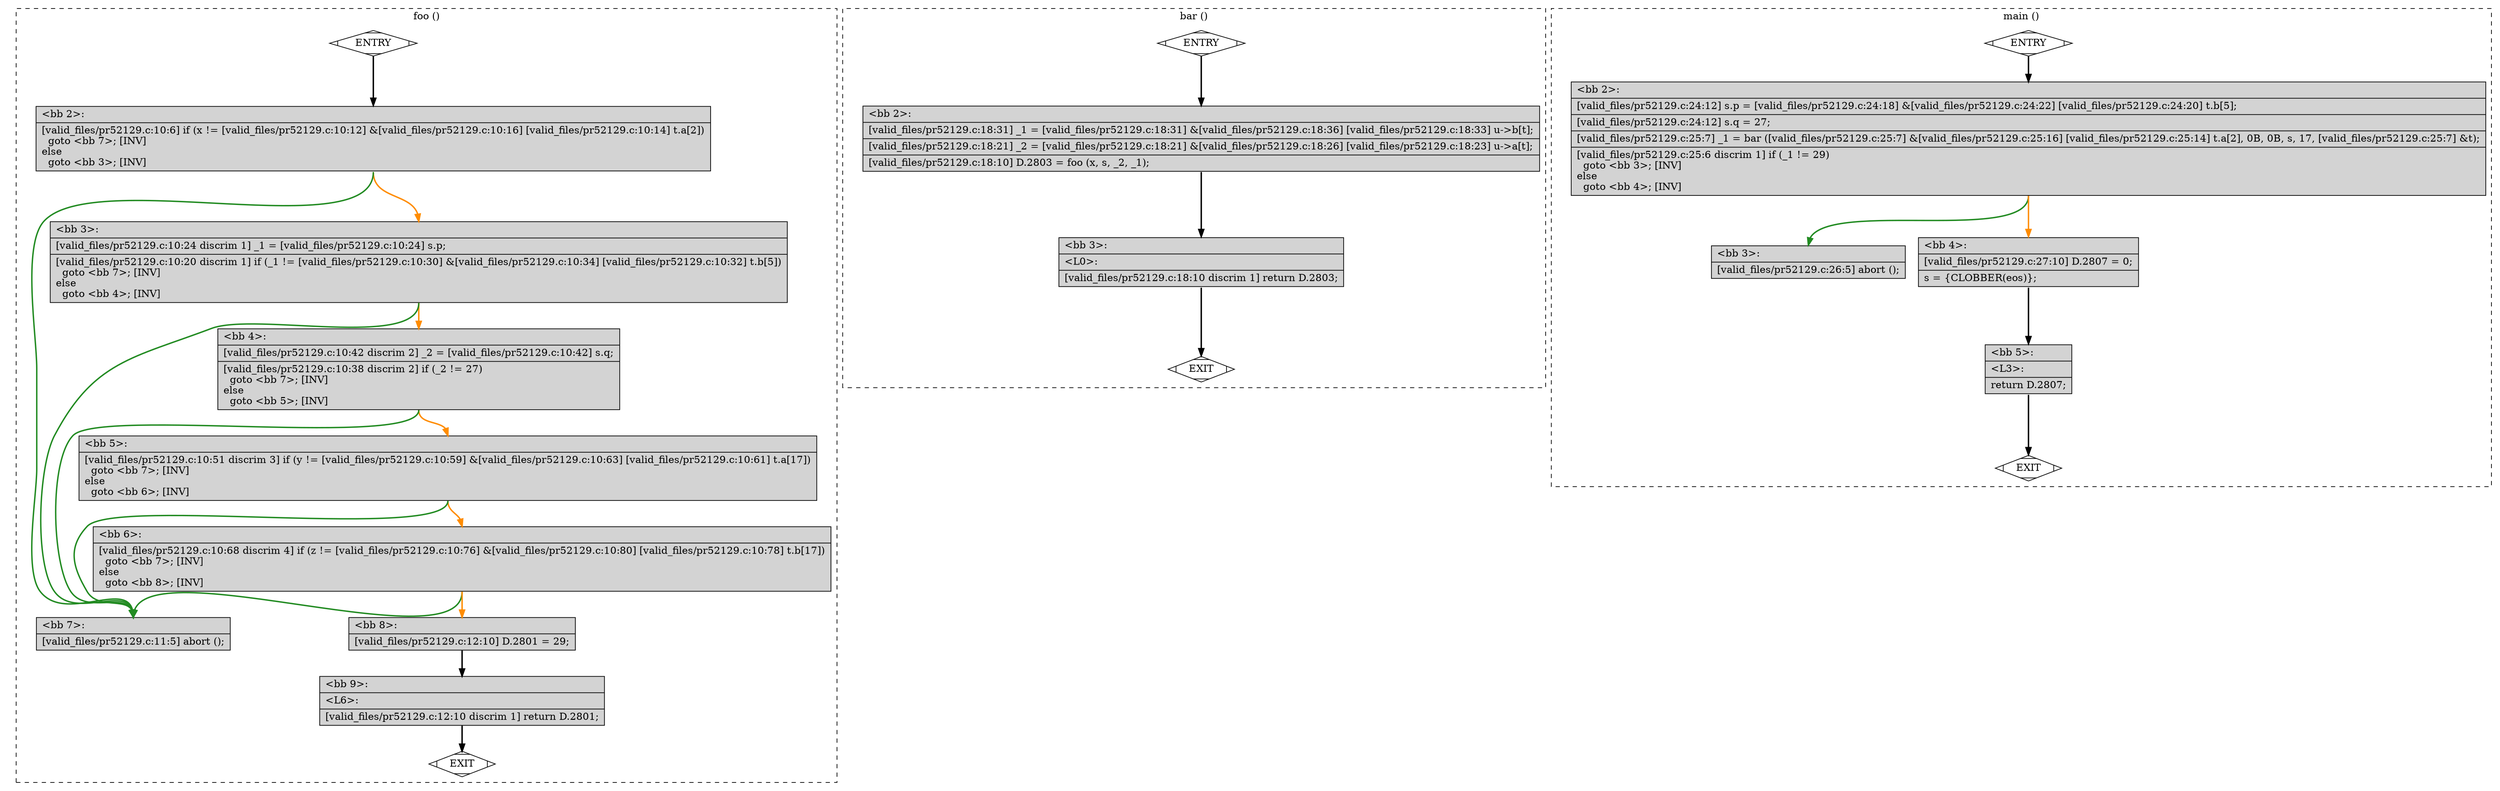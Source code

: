 digraph "a-pr52129.c.015t.cfg" {
overlap=false;
subgraph "cluster_foo" {
	style="dashed";
	color="black";
	label="foo ()";
	fn_0_basic_block_0 [shape=Mdiamond,style=filled,fillcolor=white,label="ENTRY"];

	fn_0_basic_block_1 [shape=Mdiamond,style=filled,fillcolor=white,label="EXIT"];

	fn_0_basic_block_2 [shape=record,style=filled,fillcolor=lightgrey,label="{\<bb\ 2\>:\l\
|[valid_files/pr52129.c:10:6]\ if\ (x\ !=\ [valid_files/pr52129.c:10:12]\ &[valid_files/pr52129.c:10:16]\ [valid_files/pr52129.c:10:14]\ t.a[2])\l\
\ \ goto\ \<bb\ 7\>;\ [INV]\l\
else\l\
\ \ goto\ \<bb\ 3\>;\ [INV]\l\
}"];

	fn_0_basic_block_3 [shape=record,style=filled,fillcolor=lightgrey,label="{\<bb\ 3\>:\l\
|[valid_files/pr52129.c:10:24\ discrim\ 1]\ _1\ =\ [valid_files/pr52129.c:10:24]\ s.p;\l\
|[valid_files/pr52129.c:10:20\ discrim\ 1]\ if\ (_1\ !=\ [valid_files/pr52129.c:10:30]\ &[valid_files/pr52129.c:10:34]\ [valid_files/pr52129.c:10:32]\ t.b[5])\l\
\ \ goto\ \<bb\ 7\>;\ [INV]\l\
else\l\
\ \ goto\ \<bb\ 4\>;\ [INV]\l\
}"];

	fn_0_basic_block_4 [shape=record,style=filled,fillcolor=lightgrey,label="{\<bb\ 4\>:\l\
|[valid_files/pr52129.c:10:42\ discrim\ 2]\ _2\ =\ [valid_files/pr52129.c:10:42]\ s.q;\l\
|[valid_files/pr52129.c:10:38\ discrim\ 2]\ if\ (_2\ !=\ 27)\l\
\ \ goto\ \<bb\ 7\>;\ [INV]\l\
else\l\
\ \ goto\ \<bb\ 5\>;\ [INV]\l\
}"];

	fn_0_basic_block_5 [shape=record,style=filled,fillcolor=lightgrey,label="{\<bb\ 5\>:\l\
|[valid_files/pr52129.c:10:51\ discrim\ 3]\ if\ (y\ !=\ [valid_files/pr52129.c:10:59]\ &[valid_files/pr52129.c:10:63]\ [valid_files/pr52129.c:10:61]\ t.a[17])\l\
\ \ goto\ \<bb\ 7\>;\ [INV]\l\
else\l\
\ \ goto\ \<bb\ 6\>;\ [INV]\l\
}"];

	fn_0_basic_block_6 [shape=record,style=filled,fillcolor=lightgrey,label="{\<bb\ 6\>:\l\
|[valid_files/pr52129.c:10:68\ discrim\ 4]\ if\ (z\ !=\ [valid_files/pr52129.c:10:76]\ &[valid_files/pr52129.c:10:80]\ [valid_files/pr52129.c:10:78]\ t.b[17])\l\
\ \ goto\ \<bb\ 7\>;\ [INV]\l\
else\l\
\ \ goto\ \<bb\ 8\>;\ [INV]\l\
}"];

	fn_0_basic_block_7 [shape=record,style=filled,fillcolor=lightgrey,label="{\<bb\ 7\>:\l\
|[valid_files/pr52129.c:11:5]\ abort\ ();\l\
}"];

	fn_0_basic_block_8 [shape=record,style=filled,fillcolor=lightgrey,label="{\<bb\ 8\>:\l\
|[valid_files/pr52129.c:12:10]\ D.2801\ =\ 29;\l\
}"];

	fn_0_basic_block_9 [shape=record,style=filled,fillcolor=lightgrey,label="{\<bb\ 9\>:\l\
|\<L6\>:\l\
|[valid_files/pr52129.c:12:10\ discrim\ 1]\ return\ D.2801;\l\
}"];

	fn_0_basic_block_0:s -> fn_0_basic_block_2:n [style="solid,bold",color=black,weight=100,constraint=true];
	fn_0_basic_block_2:s -> fn_0_basic_block_7:n [style="solid,bold",color=forestgreen,weight=10,constraint=true];
	fn_0_basic_block_2:s -> fn_0_basic_block_3:n [style="solid,bold",color=darkorange,weight=10,constraint=true];
	fn_0_basic_block_3:s -> fn_0_basic_block_7:n [style="solid,bold",color=forestgreen,weight=10,constraint=true];
	fn_0_basic_block_3:s -> fn_0_basic_block_4:n [style="solid,bold",color=darkorange,weight=10,constraint=true];
	fn_0_basic_block_4:s -> fn_0_basic_block_7:n [style="solid,bold",color=forestgreen,weight=10,constraint=true];
	fn_0_basic_block_4:s -> fn_0_basic_block_5:n [style="solid,bold",color=darkorange,weight=10,constraint=true];
	fn_0_basic_block_5:s -> fn_0_basic_block_7:n [style="solid,bold",color=forestgreen,weight=10,constraint=true];
	fn_0_basic_block_5:s -> fn_0_basic_block_6:n [style="solid,bold",color=darkorange,weight=10,constraint=true];
	fn_0_basic_block_6:s -> fn_0_basic_block_7:n [style="solid,bold",color=forestgreen,weight=10,constraint=true];
	fn_0_basic_block_6:s -> fn_0_basic_block_8:n [style="solid,bold",color=darkorange,weight=10,constraint=true];
	fn_0_basic_block_8:s -> fn_0_basic_block_9:n [style="solid,bold",color=black,weight=100,constraint=true];
	fn_0_basic_block_9:s -> fn_0_basic_block_1:n [style="solid,bold",color=black,weight=10,constraint=true];
	fn_0_basic_block_0:s -> fn_0_basic_block_1:n [style="invis",constraint=true];
}
subgraph "cluster_bar" {
	style="dashed";
	color="black";
	label="bar ()";
	fn_1_basic_block_0 [shape=Mdiamond,style=filled,fillcolor=white,label="ENTRY"];

	fn_1_basic_block_1 [shape=Mdiamond,style=filled,fillcolor=white,label="EXIT"];

	fn_1_basic_block_2 [shape=record,style=filled,fillcolor=lightgrey,label="{\<bb\ 2\>:\l\
|[valid_files/pr52129.c:18:31]\ _1\ =\ [valid_files/pr52129.c:18:31]\ &[valid_files/pr52129.c:18:36]\ [valid_files/pr52129.c:18:33]\ u-\>b[t];\l\
|[valid_files/pr52129.c:18:21]\ _2\ =\ [valid_files/pr52129.c:18:21]\ &[valid_files/pr52129.c:18:26]\ [valid_files/pr52129.c:18:23]\ u-\>a[t];\l\
|[valid_files/pr52129.c:18:10]\ D.2803\ =\ foo\ (x,\ s,\ _2,\ _1);\l\
}"];

	fn_1_basic_block_3 [shape=record,style=filled,fillcolor=lightgrey,label="{\<bb\ 3\>:\l\
|\<L0\>:\l\
|[valid_files/pr52129.c:18:10\ discrim\ 1]\ return\ D.2803;\l\
}"];

	fn_1_basic_block_0:s -> fn_1_basic_block_2:n [style="solid,bold",color=black,weight=100,constraint=true];
	fn_1_basic_block_2:s -> fn_1_basic_block_3:n [style="solid,bold",color=black,weight=100,constraint=true];
	fn_1_basic_block_3:s -> fn_1_basic_block_1:n [style="solid,bold",color=black,weight=10,constraint=true];
	fn_1_basic_block_0:s -> fn_1_basic_block_1:n [style="invis",constraint=true];
}
subgraph "cluster_main" {
	style="dashed";
	color="black";
	label="main ()";
	fn_2_basic_block_0 [shape=Mdiamond,style=filled,fillcolor=white,label="ENTRY"];

	fn_2_basic_block_1 [shape=Mdiamond,style=filled,fillcolor=white,label="EXIT"];

	fn_2_basic_block_2 [shape=record,style=filled,fillcolor=lightgrey,label="{\<bb\ 2\>:\l\
|[valid_files/pr52129.c:24:12]\ s.p\ =\ [valid_files/pr52129.c:24:18]\ &[valid_files/pr52129.c:24:22]\ [valid_files/pr52129.c:24:20]\ t.b[5];\l\
|[valid_files/pr52129.c:24:12]\ s.q\ =\ 27;\l\
|[valid_files/pr52129.c:25:7]\ _1\ =\ bar\ ([valid_files/pr52129.c:25:7]\ &[valid_files/pr52129.c:25:16]\ [valid_files/pr52129.c:25:14]\ t.a[2],\ 0B,\ 0B,\ s,\ 17,\ [valid_files/pr52129.c:25:7]\ &t);\l\
|[valid_files/pr52129.c:25:6\ discrim\ 1]\ if\ (_1\ !=\ 29)\l\
\ \ goto\ \<bb\ 3\>;\ [INV]\l\
else\l\
\ \ goto\ \<bb\ 4\>;\ [INV]\l\
}"];

	fn_2_basic_block_3 [shape=record,style=filled,fillcolor=lightgrey,label="{\<bb\ 3\>:\l\
|[valid_files/pr52129.c:26:5]\ abort\ ();\l\
}"];

	fn_2_basic_block_4 [shape=record,style=filled,fillcolor=lightgrey,label="{\<bb\ 4\>:\l\
|[valid_files/pr52129.c:27:10]\ D.2807\ =\ 0;\l\
|s\ =\ \{CLOBBER(eos)\};\l\
}"];

	fn_2_basic_block_5 [shape=record,style=filled,fillcolor=lightgrey,label="{\<bb\ 5\>:\l\
|\<L3\>:\l\
|return\ D.2807;\l\
}"];

	fn_2_basic_block_0:s -> fn_2_basic_block_2:n [style="solid,bold",color=black,weight=100,constraint=true];
	fn_2_basic_block_2:s -> fn_2_basic_block_3:n [style="solid,bold",color=forestgreen,weight=10,constraint=true];
	fn_2_basic_block_2:s -> fn_2_basic_block_4:n [style="solid,bold",color=darkorange,weight=10,constraint=true];
	fn_2_basic_block_4:s -> fn_2_basic_block_5:n [style="solid,bold",color=black,weight=100,constraint=true];
	fn_2_basic_block_5:s -> fn_2_basic_block_1:n [style="solid,bold",color=black,weight=10,constraint=true];
	fn_2_basic_block_0:s -> fn_2_basic_block_1:n [style="invis",constraint=true];
}
}
